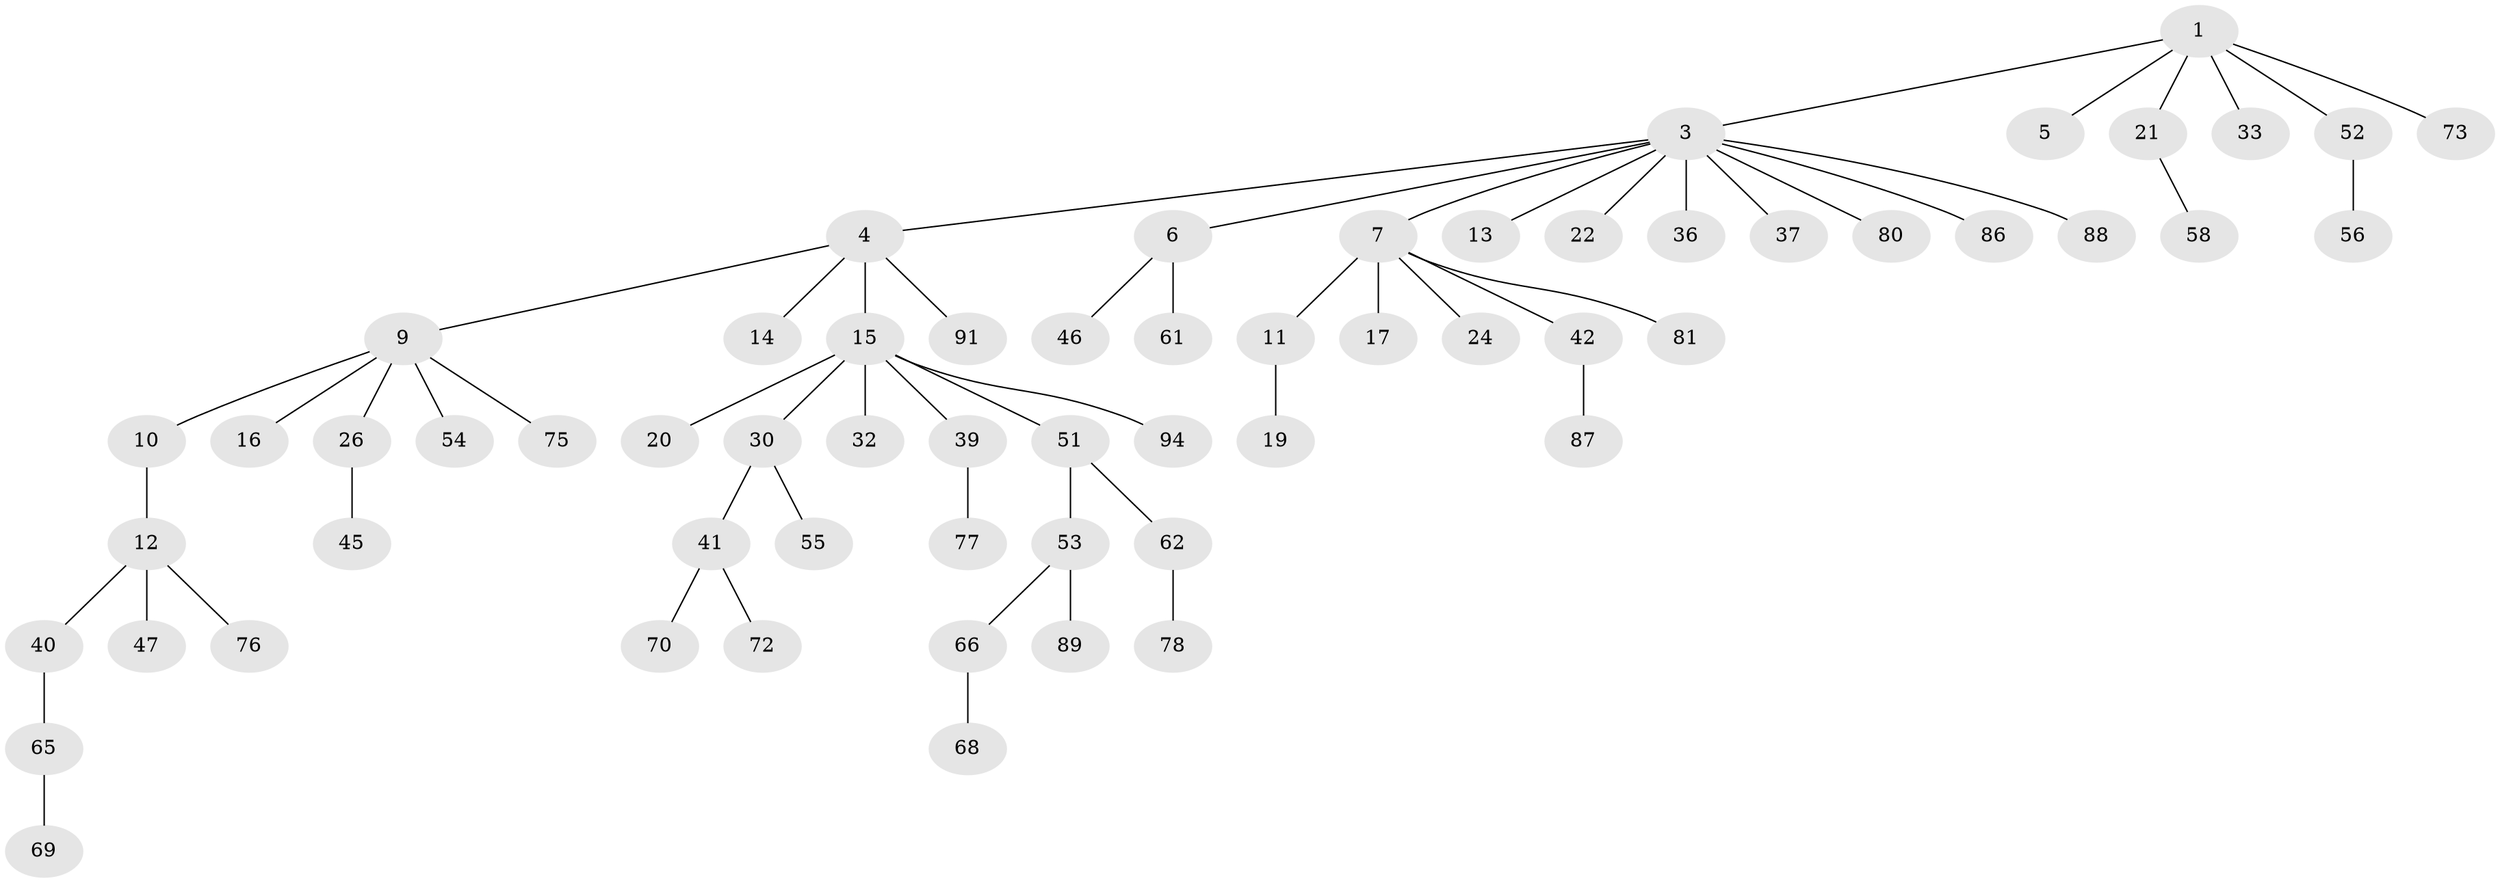 // original degree distribution, {3: 0.11650485436893204, 5: 0.019417475728155338, 8: 0.019417475728155338, 2: 0.30097087378640774, 6: 0.02912621359223301, 4: 0.02912621359223301, 1: 0.4854368932038835}
// Generated by graph-tools (version 1.1) at 2025/19/03/04/25 18:19:18]
// undirected, 61 vertices, 60 edges
graph export_dot {
graph [start="1"]
  node [color=gray90,style=filled];
  1 [super="+2"];
  3 [super="+8"];
  4;
  5 [super="+25"];
  6;
  7;
  9;
  10;
  11;
  12 [super="+82+18"];
  13;
  14 [super="+93"];
  15 [super="+48+57"];
  16 [super="+23"];
  17;
  19;
  20 [super="+28"];
  21 [super="+29"];
  22 [super="+35"];
  24 [super="+49"];
  26;
  30;
  32 [super="+98+79"];
  33 [super="+59"];
  36;
  37 [super="+64"];
  39 [super="+43"];
  40 [super="+67"];
  41;
  42 [super="+102"];
  45 [super="+96"];
  46;
  47;
  51;
  52;
  53;
  54;
  55;
  56;
  58;
  61;
  62;
  65;
  66 [super="+97"];
  68;
  69;
  70;
  72;
  73;
  75 [super="+103"];
  76;
  77;
  78;
  80;
  81;
  86;
  87;
  88;
  89;
  91;
  94;
  1 -- 3;
  1 -- 73;
  1 -- 33;
  1 -- 52;
  1 -- 21;
  1 -- 5;
  3 -- 4;
  3 -- 6;
  3 -- 7;
  3 -- 13;
  3 -- 37;
  3 -- 86;
  3 -- 80;
  3 -- 36;
  3 -- 22;
  3 -- 88;
  4 -- 9;
  4 -- 14;
  4 -- 15;
  4 -- 91;
  6 -- 46;
  6 -- 61;
  7 -- 11;
  7 -- 17;
  7 -- 24;
  7 -- 42;
  7 -- 81;
  9 -- 10;
  9 -- 16;
  9 -- 26;
  9 -- 54;
  9 -- 75;
  10 -- 12;
  11 -- 19;
  12 -- 40;
  12 -- 47;
  12 -- 76;
  15 -- 20;
  15 -- 30;
  15 -- 32;
  15 -- 39;
  15 -- 94;
  15 -- 51;
  21 -- 58;
  26 -- 45;
  30 -- 41;
  30 -- 55;
  39 -- 77;
  40 -- 65;
  41 -- 70;
  41 -- 72;
  42 -- 87;
  51 -- 53;
  51 -- 62;
  52 -- 56;
  53 -- 66;
  53 -- 89;
  62 -- 78;
  65 -- 69;
  66 -- 68;
}
